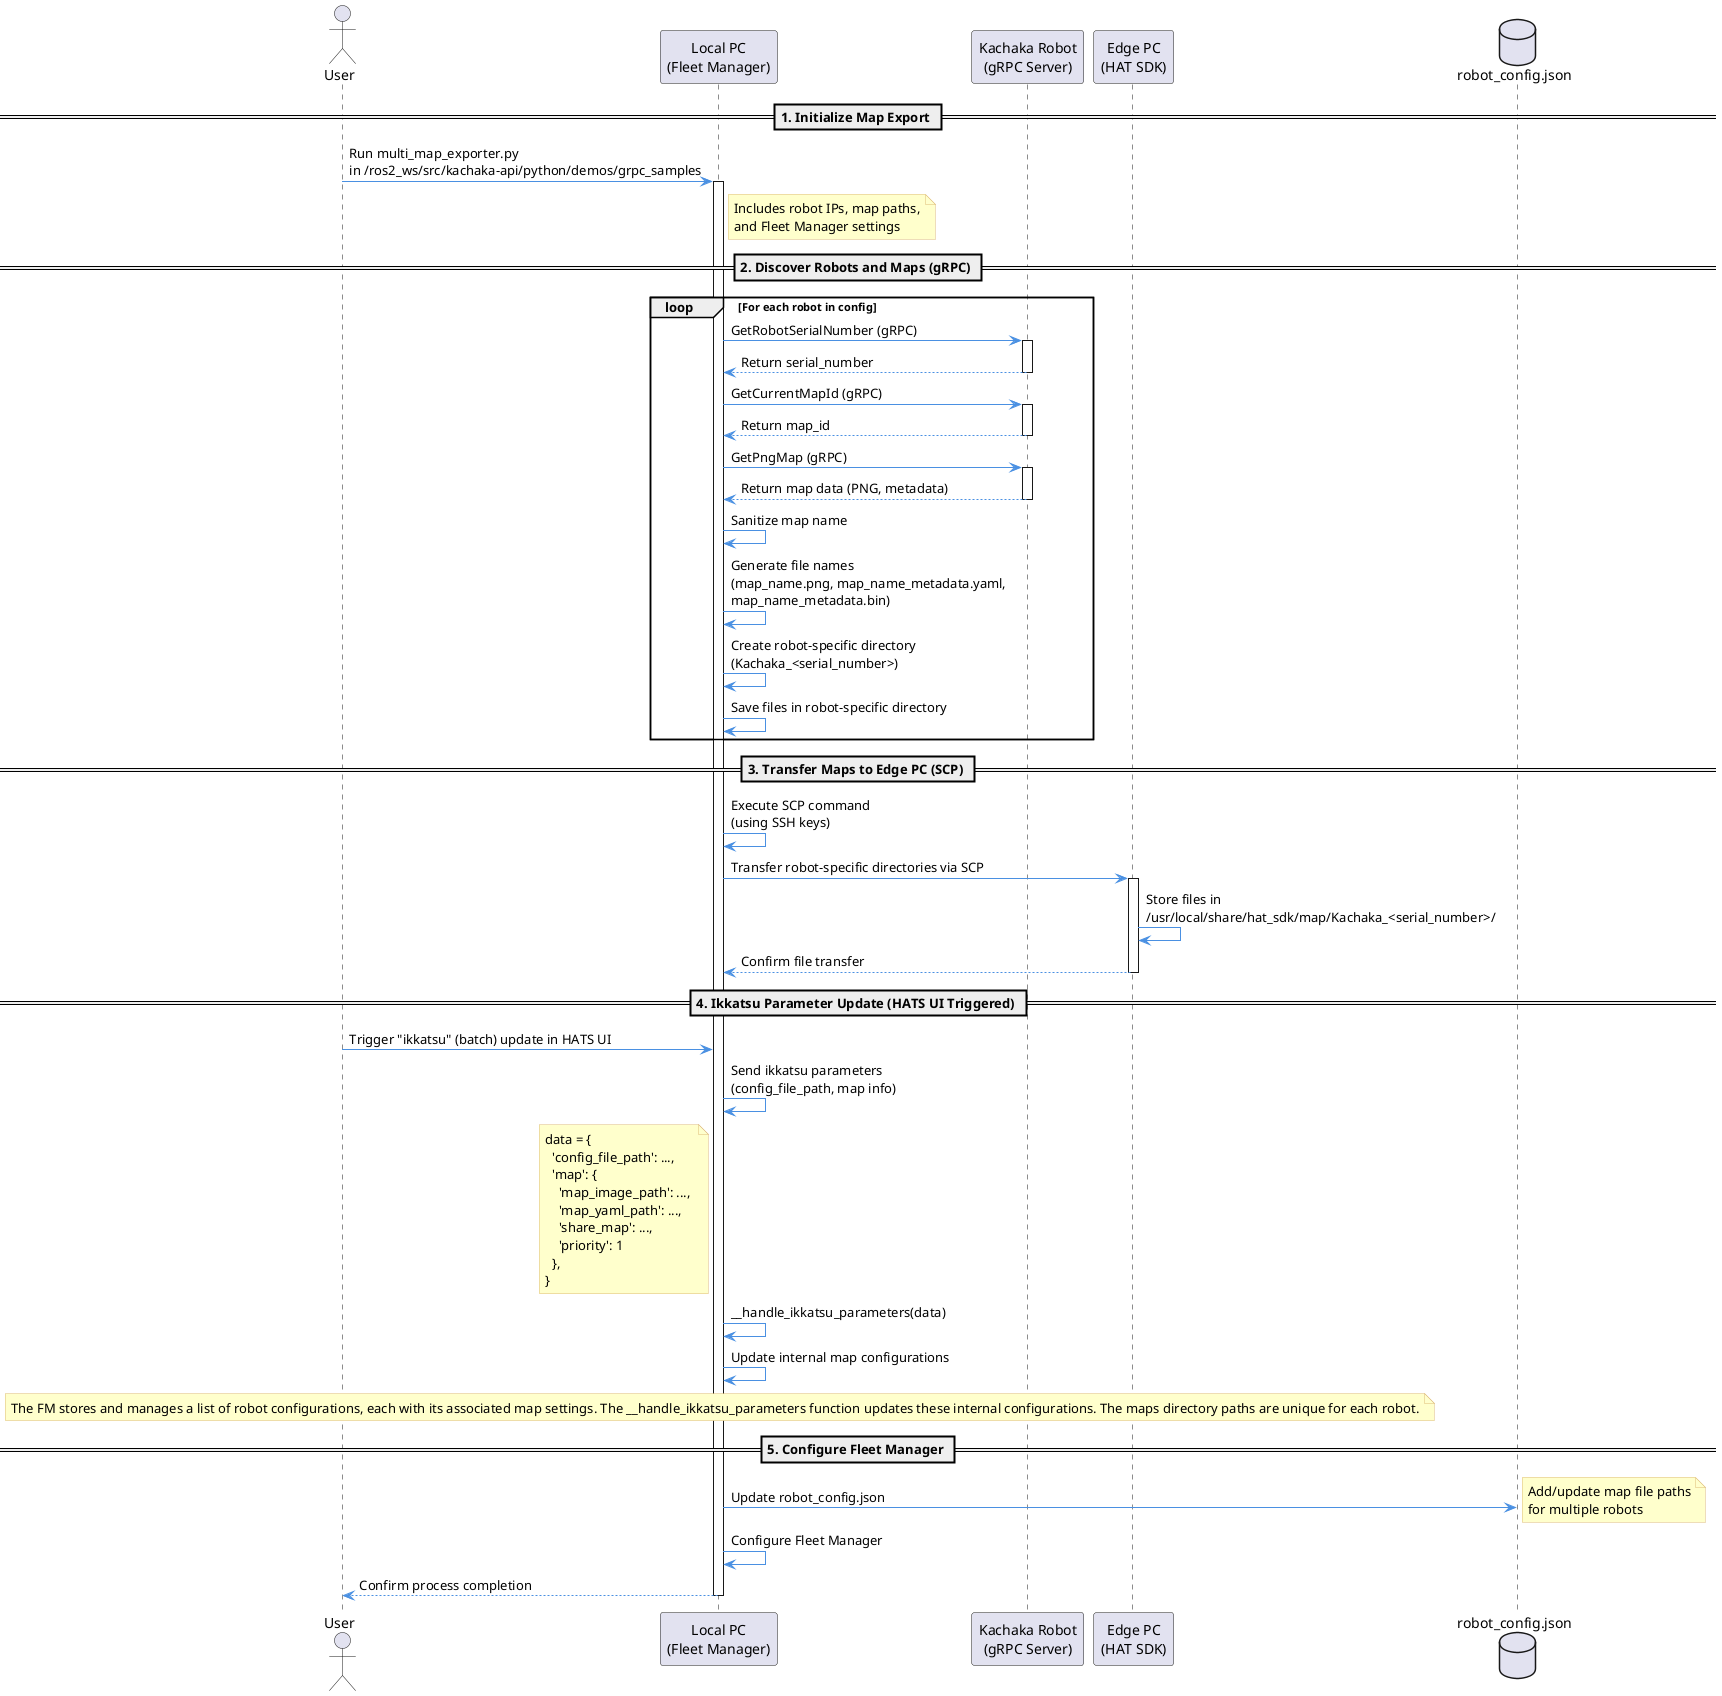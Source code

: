@startuml multi_map_exporter_kachaka_fleet
actor User as U
participant "Local PC\n(Fleet Manager)" as FM
participant "Kachaka Robot\n(gRPC Server)" as KR
participant "Edge PC\n(HAT SDK)" as EP
database "robot_config.json" as ConfigDB

skinparam {
  FontName Arial
  FontSize 12
  ArrowColor #4A90E2
  ActorBorderColor #4A90E2
  ComponentBorderColor #4A90E2
  DatabaseBorderColor #4A90E2
  NoteBackgroundColor #FFFFCC
  NoteBorderColor #DDBB77
}

== 1. Initialize Map Export ==
U -> FM: Run multi_map_exporter.py\nin /ros2_ws/src/kachaka-api/python/demos/grpc_samples
activate FM

note right of FM
  Includes robot IPs, map paths,
  and Fleet Manager settings
end note

== 2. Discover Robots and Maps (gRPC) ==
loop For each robot in config
    FM -> KR: GetRobotSerialNumber (gRPC)
    activate KR
    KR --> FM: Return serial_number
    deactivate KR

    FM -> KR: GetCurrentMapId (gRPC)
    activate KR
    KR --> FM: Return map_id
    deactivate KR

    FM -> KR: GetPngMap (gRPC)
    activate KR
    KR --> FM: Return map data (PNG, metadata)
    deactivate KR

    FM -> FM: Sanitize map name
    FM -> FM: Generate file names\n(map_name.png, map_name_metadata.yaml,\nmap_name_metadata.bin)
    FM -> FM: Create robot-specific directory\n(Kachaka_<serial_number>)
    FM -> FM: Save files in robot-specific directory
end

== 3. Transfer Maps to Edge PC (SCP) ==
FM -> FM: Execute SCP command\n(using SSH keys)
FM -> EP: Transfer robot-specific directories via SCP
activate EP
EP -> EP: Store files in\n/usr/local/share/hat_sdk/map/Kachaka_<serial_number>/
EP --> FM: Confirm file transfer
deactivate EP

== 4. Ikkatsu Parameter Update (HATS UI Triggered) ==
U -> FM: Trigger "ikkatsu" (batch) update in HATS UI
FM -> FM: Send ikkatsu parameters\n(config_file_path, map info)
note left of FM: data = {\n  'config_file_path': ..., \n  'map': {\n    'map_image_path': ..., \n    'map_yaml_path': ...,\n    'share_map': ..., \n    'priority': 1\n  },\n}

FM -> FM: __handle_ikkatsu_parameters(data)
FM -> FM: Update internal map configurations

note over FM: The FM stores and manages a list of robot configurations, each with its associated map settings. The __handle_ikkatsu_parameters function updates these internal configurations. The maps directory paths are unique for each robot.

== 5. Configure Fleet Manager ==
FM -> ConfigDB: Update robot_config.json
note right: Add/update map file paths\nfor multiple robots
FM -> FM: Configure Fleet Manager
FM --> U: Confirm process completion
deactivate FM
@enduml